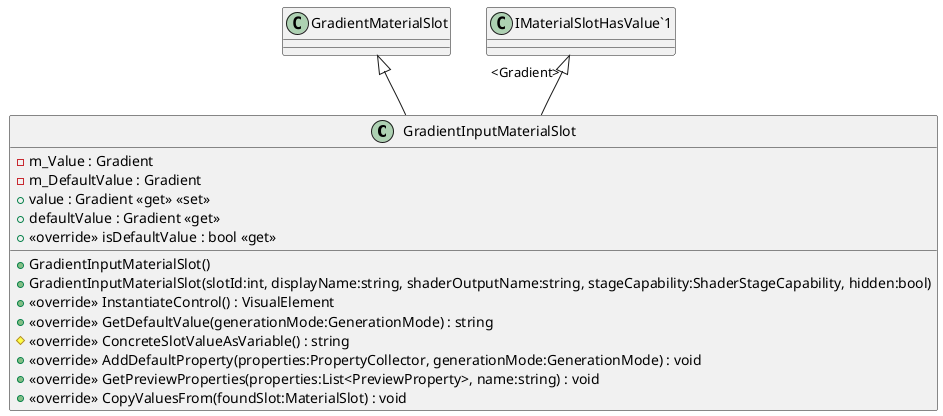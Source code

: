 @startuml
class GradientInputMaterialSlot {
    - m_Value : Gradient
    - m_DefaultValue : Gradient
    + GradientInputMaterialSlot()
    + GradientInputMaterialSlot(slotId:int, displayName:string, shaderOutputName:string, stageCapability:ShaderStageCapability, hidden:bool)
    + value : Gradient <<get>> <<set>>
    + defaultValue : Gradient <<get>>
    + <<override>> isDefaultValue : bool <<get>>
    + <<override>> InstantiateControl() : VisualElement
    + <<override>> GetDefaultValue(generationMode:GenerationMode) : string
    # <<override>> ConcreteSlotValueAsVariable() : string
    + <<override>> AddDefaultProperty(properties:PropertyCollector, generationMode:GenerationMode) : void
    + <<override>> GetPreviewProperties(properties:List<PreviewProperty>, name:string) : void
    + <<override>> CopyValuesFrom(foundSlot:MaterialSlot) : void
}
GradientMaterialSlot <|-- GradientInputMaterialSlot
"IMaterialSlotHasValue`1" "<Gradient>" <|-- GradientInputMaterialSlot
@enduml
